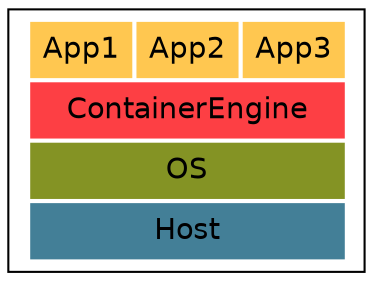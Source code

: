 digraph structs {
    node [shape=record, fontname="helvetica"];
    // stack [label="{Host | OS | Container Engine | {App1 | App2 | App3} }"];
    stack2 [label=<
        <table BORDER="0" CELLBORDER="0" CELLPADDING="6">
            <tr>
                <td BGCOLOR="#ffc750">App1</td>
                <td BGCOLOR="#ffc750">App2</td>
                <td BGCOLOR="#ffc750">App3</td>
            </tr>
            <tr><td COLSPAN="3" BGCOLOR="#fd3f44">ContainerEngine</td></tr>
            <tr><td COLSPAN="3" BGCOLOR="#849324">OS</td></tr>
            <tr><td COLSPAN="3" BGCOLOR="#437f97">Host</td></tr>
        </table>
    >];
}
